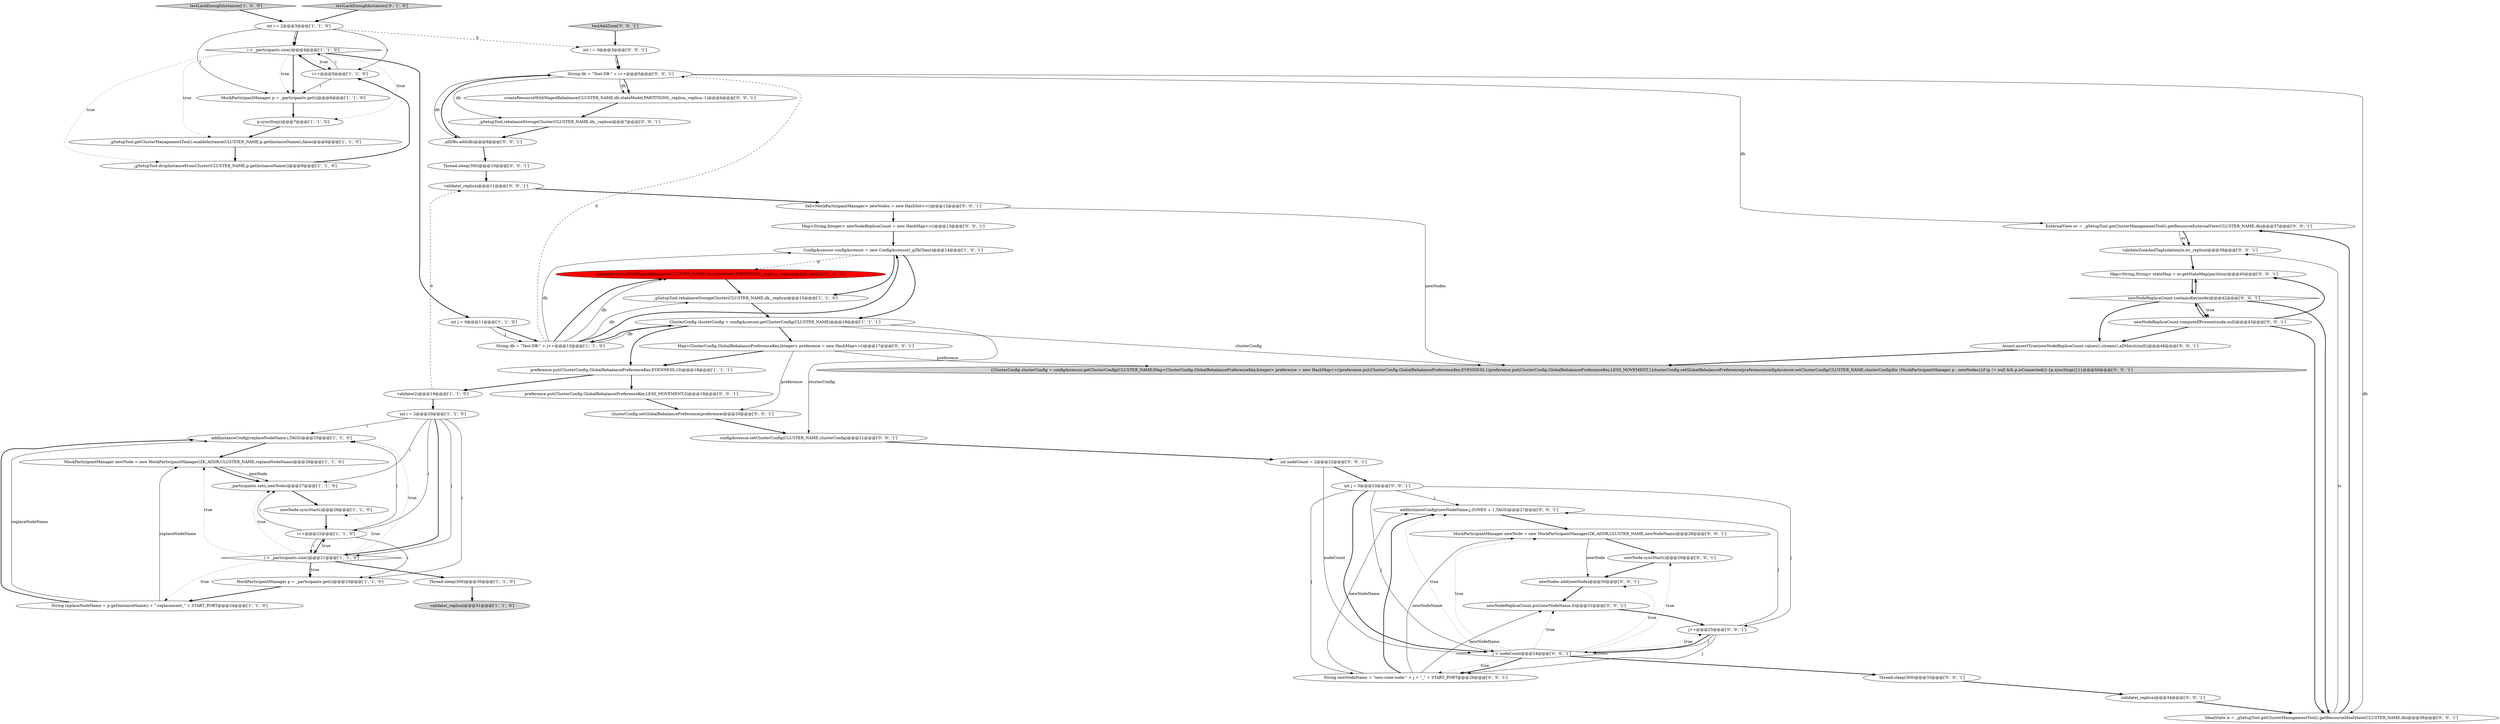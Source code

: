 digraph {
40 [style = filled, label = "testAddZone['0', '0', '1']", fillcolor = lightgray, shape = diamond image = "AAA0AAABBB3BBB"];
57 [style = filled, label = "String db = \"Test-DB-\" + i++@@@5@@@['0', '0', '1']", fillcolor = white, shape = ellipse image = "AAA0AAABBB3BBB"];
5 [style = filled, label = "validate(_replica)@@@31@@@['1', '1', '0']", fillcolor = lightgray, shape = ellipse image = "AAA0AAABBB1BBB"];
52 [style = filled, label = "newNode.syncStart()@@@29@@@['0', '0', '1']", fillcolor = white, shape = ellipse image = "AAA0AAABBB3BBB"];
45 [style = filled, label = "addInstanceConfig(newNodeName,j,ZONES + 1,TAGS)@@@27@@@['0', '0', '1']", fillcolor = white, shape = ellipse image = "AAA0AAABBB3BBB"];
10 [style = filled, label = "i++@@@5@@@['1', '1', '0']", fillcolor = white, shape = ellipse image = "AAA0AAABBB1BBB"];
9 [style = filled, label = "_gSetupTool.dropInstanceFromCluster(CLUSTER_NAME,p.getInstanceName())@@@9@@@['1', '1', '0']", fillcolor = white, shape = ellipse image = "AAA0AAABBB1BBB"];
14 [style = filled, label = "int i = 2@@@20@@@['1', '1', '0']", fillcolor = white, shape = ellipse image = "AAA0AAABBB1BBB"];
15 [style = filled, label = "validate(2)@@@19@@@['1', '1', '0']", fillcolor = white, shape = ellipse image = "AAA0AAABBB1BBB"];
47 [style = filled, label = "MockParticipantManager newNode = new MockParticipantManager(ZK_ADDR,CLUSTER_NAME,newNodeName)@@@28@@@['0', '0', '1']", fillcolor = white, shape = ellipse image = "AAA0AAABBB3BBB"];
54 [style = filled, label = "ExternalView ev = _gSetupTool.getClusterManagementTool().getResourceExternalView(CLUSTER_NAME,db)@@@37@@@['0', '0', '1']", fillcolor = white, shape = ellipse image = "AAA0AAABBB3BBB"];
32 [style = filled, label = "validate(_replica)@@@34@@@['0', '0', '1']", fillcolor = white, shape = ellipse image = "AAA0AAABBB3BBB"];
42 [style = filled, label = "int i = 0@@@3@@@['0', '0', '1']", fillcolor = white, shape = ellipse image = "AAA0AAABBB3BBB"];
6 [style = filled, label = "addInstanceConfig(replaceNodeName,i,TAGS)@@@25@@@['1', '1', '0']", fillcolor = white, shape = ellipse image = "AAA0AAABBB1BBB"];
44 [style = filled, label = "int j = 0@@@23@@@['0', '0', '1']", fillcolor = white, shape = ellipse image = "AAA0AAABBB3BBB"];
50 [style = filled, label = "Map<String,Integer> newNodeReplicaCount = new HashMap<>()@@@13@@@['0', '0', '1']", fillcolor = white, shape = ellipse image = "AAA0AAABBB3BBB"];
19 [style = filled, label = "testLackEnoughInstances['1', '0', '0']", fillcolor = lightgray, shape = diamond image = "AAA0AAABBB1BBB"];
33 [style = filled, label = "{ClusterConfig clusterConfig = configAccessor.getClusterConfig(CLUSTER_NAME)Map<ClusterConfig.GlobalRebalancePreferenceKey,Integer> preference = new HashMap<>()preference.put(ClusterConfig.GlobalRebalancePreferenceKey.EVENNESS,1)preference.put(ClusterConfig.GlobalRebalancePreferenceKey.LESS_MOVEMENT,1)clusterConfig.setGlobalRebalancePreference(preference)configAccessor.setClusterConfig(CLUSTER_NAME,clusterConfig)for (MockParticipantManager p : newNodes){if (p != null && p.isConnected()) {p.syncStop()}}}@@@50@@@['0', '0', '1']", fillcolor = lightgray, shape = ellipse image = "AAA0AAABBB3BBB"];
38 [style = filled, label = "Map<ClusterConfig.GlobalRebalancePreferenceKey,Integer> preference = new HashMap<>()@@@17@@@['0', '0', '1']", fillcolor = white, shape = ellipse image = "AAA0AAABBB3BBB"];
56 [style = filled, label = "newNodes.add(newNode)@@@30@@@['0', '0', '1']", fillcolor = white, shape = ellipse image = "AAA0AAABBB3BBB"];
17 [style = filled, label = "p.syncStop()@@@7@@@['1', '1', '0']", fillcolor = white, shape = ellipse image = "AAA0AAABBB1BBB"];
29 [style = filled, label = "newNodeReplicaCount.put(newNodeName,0)@@@31@@@['0', '0', '1']", fillcolor = white, shape = ellipse image = "AAA0AAABBB3BBB"];
31 [style = filled, label = "j < nodeCount@@@24@@@['0', '0', '1']", fillcolor = white, shape = diamond image = "AAA0AAABBB3BBB"];
37 [style = filled, label = "Thread.sleep(300)@@@10@@@['0', '0', '1']", fillcolor = white, shape = ellipse image = "AAA0AAABBB3BBB"];
36 [style = filled, label = "j++@@@25@@@['0', '0', '1']", fillcolor = white, shape = ellipse image = "AAA0AAABBB3BBB"];
3 [style = filled, label = "Thread.sleep(300)@@@30@@@['1', '1', '0']", fillcolor = white, shape = ellipse image = "AAA0AAABBB1BBB"];
58 [style = filled, label = "newNodeReplicaCount.computeIfPresent(node,null)@@@43@@@['0', '0', '1']", fillcolor = white, shape = ellipse image = "AAA0AAABBB3BBB"];
7 [style = filled, label = "i < _participants.size()@@@4@@@['1', '1', '0']", fillcolor = white, shape = diamond image = "AAA0AAABBB1BBB"];
24 [style = filled, label = "i++@@@22@@@['1', '1', '0']", fillcolor = white, shape = ellipse image = "AAA0AAABBB1BBB"];
16 [style = filled, label = "MockParticipantManager p = _participants.get(i)@@@23@@@['1', '1', '0']", fillcolor = white, shape = ellipse image = "AAA0AAABBB1BBB"];
30 [style = filled, label = "validate(_replica)@@@11@@@['0', '0', '1']", fillcolor = white, shape = ellipse image = "AAA0AAABBB3BBB"];
49 [style = filled, label = "createResourceWithWagedRebalance(CLUSTER_NAME,db,stateModel,PARTITIONS,_replica,_replica,-1)@@@6@@@['0', '0', '1']", fillcolor = white, shape = ellipse image = "AAA0AAABBB3BBB"];
0 [style = filled, label = "_participants.set(i,newNode)@@@27@@@['1', '1', '0']", fillcolor = white, shape = ellipse image = "AAA0AAABBB1BBB"];
23 [style = filled, label = "String db = \"Test-DB-\" + j++@@@13@@@['1', '1', '0']", fillcolor = white, shape = ellipse image = "AAA0AAABBB1BBB"];
53 [style = filled, label = "Set<MockParticipantManager> newNodes = new HashSet<>()@@@12@@@['0', '0', '1']", fillcolor = white, shape = ellipse image = "AAA0AAABBB3BBB"];
46 [style = filled, label = "Map<String,String> stateMap = ev.getStateMap(partition)@@@40@@@['0', '0', '1']", fillcolor = white, shape = ellipse image = "AAA0AAABBB3BBB"];
60 [style = filled, label = "int nodeCount = 2@@@22@@@['0', '0', '1']", fillcolor = white, shape = ellipse image = "AAA0AAABBB3BBB"];
20 [style = filled, label = "int i = 2@@@3@@@['1', '1', '0']", fillcolor = white, shape = ellipse image = "AAA0AAABBB1BBB"];
28 [style = filled, label = "clusterConfig.setGlobalRebalancePreference(preference)@@@20@@@['0', '0', '1']", fillcolor = white, shape = ellipse image = "AAA0AAABBB3BBB"];
41 [style = filled, label = "newNodeReplicaCount.containsKey(node)@@@42@@@['0', '0', '1']", fillcolor = white, shape = diamond image = "AAA0AAABBB3BBB"];
4 [style = filled, label = "MockParticipantManager newNode = new MockParticipantManager(ZK_ADDR,CLUSTER_NAME,replaceNodeName)@@@26@@@['1', '1', '0']", fillcolor = white, shape = ellipse image = "AAA0AAABBB1BBB"];
35 [style = filled, label = "Assert.assertTrue(newNodeReplicaCount.values().stream().allMatch(null))@@@48@@@['0', '0', '1']", fillcolor = white, shape = ellipse image = "AAA0AAABBB3BBB"];
48 [style = filled, label = "validateZoneAndTagIsolation(is,ev,_replica)@@@38@@@['0', '0', '1']", fillcolor = white, shape = ellipse image = "AAA0AAABBB3BBB"];
8 [style = filled, label = "i < _participants.size()@@@21@@@['1', '1', '0']", fillcolor = white, shape = diamond image = "AAA0AAABBB1BBB"];
13 [style = filled, label = "ConfigAccessor configAccessor = new ConfigAccessor(_gZkClient)@@@14@@@['1', '0', '1']", fillcolor = white, shape = ellipse image = "AAA0AAABBB1BBB"];
27 [style = filled, label = "testLackEnoughInstances['0', '1', '0']", fillcolor = lightgray, shape = diamond image = "AAA0AAABBB2BBB"];
12 [style = filled, label = "_gSetupTool.getClusterManagementTool().enableInstance(CLUSTER_NAME,p.getInstanceName(),false)@@@8@@@['1', '1', '0']", fillcolor = white, shape = ellipse image = "AAA0AAABBB1BBB"];
26 [style = filled, label = "createResourceWithWagedRebalance(CLUSTER_NAME,db,stateModel,PARTITIONS,_replica,_replica)@@@14@@@['0', '1', '0']", fillcolor = red, shape = ellipse image = "AAA1AAABBB2BBB"];
11 [style = filled, label = "newNode.syncStart()@@@28@@@['1', '1', '0']", fillcolor = white, shape = ellipse image = "AAA0AAABBB1BBB"];
43 [style = filled, label = "Thread.sleep(300)@@@33@@@['0', '0', '1']", fillcolor = white, shape = ellipse image = "AAA0AAABBB3BBB"];
59 [style = filled, label = "_allDBs.add(db)@@@8@@@['0', '0', '1']", fillcolor = white, shape = ellipse image = "AAA0AAABBB3BBB"];
34 [style = filled, label = "String newNodeName = \"new-zone-node-\" + j + \"_\" + START_PORT@@@26@@@['0', '0', '1']", fillcolor = white, shape = ellipse image = "AAA0AAABBB3BBB"];
1 [style = filled, label = "_gSetupTool.rebalanceStorageCluster(CLUSTER_NAME,db,_replica)@@@15@@@['1', '1', '0']", fillcolor = white, shape = ellipse image = "AAA0AAABBB1BBB"];
18 [style = filled, label = "int j = 0@@@11@@@['1', '1', '0']", fillcolor = white, shape = ellipse image = "AAA0AAABBB1BBB"];
39 [style = filled, label = "configAccessor.setClusterConfig(CLUSTER_NAME,clusterConfig)@@@21@@@['0', '0', '1']", fillcolor = white, shape = ellipse image = "AAA0AAABBB3BBB"];
51 [style = filled, label = "preference.put(ClusterConfig.GlobalRebalancePreferenceKey.LESS_MOVEMENT,0)@@@19@@@['0', '0', '1']", fillcolor = white, shape = ellipse image = "AAA0AAABBB3BBB"];
55 [style = filled, label = "_gSetupTool.rebalanceStorageCluster(CLUSTER_NAME,db,_replica)@@@7@@@['0', '0', '1']", fillcolor = white, shape = ellipse image = "AAA0AAABBB3BBB"];
2 [style = filled, label = "preference.put(ClusterConfig.GlobalRebalancePreferenceKey.EVENNESS,10)@@@18@@@['1', '1', '1']", fillcolor = white, shape = ellipse image = "AAA0AAABBB1BBB"];
22 [style = filled, label = "ClusterConfig clusterConfig = configAccessor.getClusterConfig(CLUSTER_NAME)@@@16@@@['1', '1', '1']", fillcolor = white, shape = ellipse image = "AAA0AAABBB1BBB"];
21 [style = filled, label = "String replaceNodeName = p.getInstanceName() + \"-replacement_\" + START_PORT@@@24@@@['1', '1', '0']", fillcolor = white, shape = ellipse image = "AAA0AAABBB1BBB"];
25 [style = filled, label = "MockParticipantManager p = _participants.get(i)@@@6@@@['1', '1', '0']", fillcolor = white, shape = ellipse image = "AAA0AAABBB1BBB"];
61 [style = filled, label = "IdealState is = _gSetupTool.getClusterManagementTool().getResourceIdealState(CLUSTER_NAME,db)@@@36@@@['0', '0', '1']", fillcolor = white, shape = ellipse image = "AAA0AAABBB3BBB"];
56->29 [style = bold, label=""];
8->16 [style = bold, label=""];
31->56 [style = dotted, label="true"];
4->0 [style = solid, label="newNode"];
34->29 [style = solid, label="newNodeName"];
2->51 [style = bold, label=""];
20->10 [style = solid, label="i"];
38->28 [style = solid, label="preference"];
8->16 [style = dotted, label="true"];
59->57 [style = bold, label=""];
61->48 [style = solid, label="is"];
9->10 [style = bold, label=""];
12->9 [style = bold, label=""];
47->56 [style = solid, label="newNode"];
18->23 [style = solid, label="j"];
8->4 [style = dotted, label="true"];
13->1 [style = bold, label=""];
36->31 [style = solid, label="j"];
36->45 [style = solid, label="j"];
49->55 [style = bold, label=""];
39->60 [style = bold, label=""];
3->5 [style = bold, label=""];
21->6 [style = solid, label="replaceNodeName"];
23->22 [style = solid, label="db"];
41->58 [style = dotted, label="true"];
23->13 [style = bold, label=""];
22->39 [style = solid, label="clusterConfig"];
2->15 [style = bold, label=""];
31->34 [style = dotted, label="true"];
54->48 [style = solid, label="ev"];
8->0 [style = dotted, label="true"];
13->22 [style = bold, label=""];
41->58 [style = bold, label=""];
10->7 [style = solid, label="i"];
23->57 [style = dashed, label="0"];
24->16 [style = solid, label="i"];
34->45 [style = solid, label="newNodeName"];
29->36 [style = bold, label=""];
32->61 [style = bold, label=""];
7->10 [style = dotted, label="true"];
57->55 [style = solid, label="db"];
44->36 [style = solid, label="j"];
51->28 [style = bold, label=""];
55->59 [style = bold, label=""];
19->20 [style = bold, label=""];
26->1 [style = bold, label=""];
36->31 [style = bold, label=""];
44->45 [style = solid, label="j"];
43->32 [style = bold, label=""];
44->34 [style = solid, label="j"];
58->35 [style = bold, label=""];
15->30 [style = dashed, label="0"];
57->59 [style = solid, label="db"];
57->49 [style = solid, label="db"];
24->8 [style = solid, label="i"];
10->7 [style = bold, label=""];
22->23 [style = bold, label=""];
23->13 [style = solid, label="db"];
13->26 [style = dashed, label="0"];
46->41 [style = bold, label=""];
57->61 [style = solid, label="db"];
41->61 [style = bold, label=""];
4->0 [style = bold, label=""];
38->2 [style = bold, label=""];
7->12 [style = dotted, label="true"];
6->4 [style = bold, label=""];
22->38 [style = bold, label=""];
14->6 [style = solid, label="i"];
14->24 [style = solid, label="i"];
58->46 [style = bold, label=""];
20->25 [style = solid, label="i"];
22->33 [style = solid, label="clusterConfig"];
41->46 [style = bold, label=""];
14->8 [style = bold, label=""];
53->33 [style = solid, label="newNodes"];
24->8 [style = bold, label=""];
20->7 [style = bold, label=""];
31->29 [style = dotted, label="true"];
7->17 [style = dotted, label="true"];
27->20 [style = bold, label=""];
60->44 [style = bold, label=""];
58->61 [style = bold, label=""];
34->47 [style = solid, label="newNodeName"];
20->7 [style = solid, label="i"];
22->2 [style = bold, label=""];
60->31 [style = solid, label="nodeCount"];
18->23 [style = bold, label=""];
15->14 [style = bold, label=""];
8->21 [style = dotted, label="true"];
31->47 [style = dotted, label="true"];
37->30 [style = bold, label=""];
28->39 [style = bold, label=""];
31->45 [style = dotted, label="true"];
8->3 [style = bold, label=""];
0->11 [style = bold, label=""];
59->37 [style = bold, label=""];
30->53 [style = bold, label=""];
50->13 [style = bold, label=""];
11->24 [style = bold, label=""];
25->17 [style = bold, label=""];
8->24 [style = dotted, label="true"];
31->34 [style = bold, label=""];
14->16 [style = solid, label="i"];
53->50 [style = bold, label=""];
48->46 [style = bold, label=""];
23->26 [style = solid, label="db"];
17->12 [style = bold, label=""];
20->42 [style = dashed, label="0"];
8->6 [style = dotted, label="true"];
31->52 [style = dotted, label="true"];
42->57 [style = bold, label=""];
7->18 [style = bold, label=""];
31->43 [style = bold, label=""];
8->11 [style = dotted, label="true"];
21->4 [style = solid, label="replaceNodeName"];
61->54 [style = bold, label=""];
47->52 [style = bold, label=""];
36->34 [style = solid, label="j"];
44->31 [style = bold, label=""];
41->35 [style = bold, label=""];
24->0 [style = solid, label="i"];
44->31 [style = solid, label="j"];
21->6 [style = bold, label=""];
34->45 [style = bold, label=""];
35->33 [style = bold, label=""];
23->26 [style = bold, label=""];
52->56 [style = bold, label=""];
54->48 [style = bold, label=""];
7->9 [style = dotted, label="true"];
57->54 [style = solid, label="db"];
14->8 [style = solid, label="i"];
58->41 [style = bold, label=""];
1->22 [style = bold, label=""];
16->21 [style = bold, label=""];
10->25 [style = solid, label="i"];
38->33 [style = solid, label="preference"];
45->47 [style = bold, label=""];
7->25 [style = dotted, label="true"];
14->0 [style = solid, label="i"];
57->49 [style = bold, label=""];
23->1 [style = solid, label="db"];
7->25 [style = bold, label=""];
42->57 [style = solid, label="i"];
24->6 [style = solid, label="i"];
40->42 [style = bold, label=""];
31->36 [style = dotted, label="true"];
}
